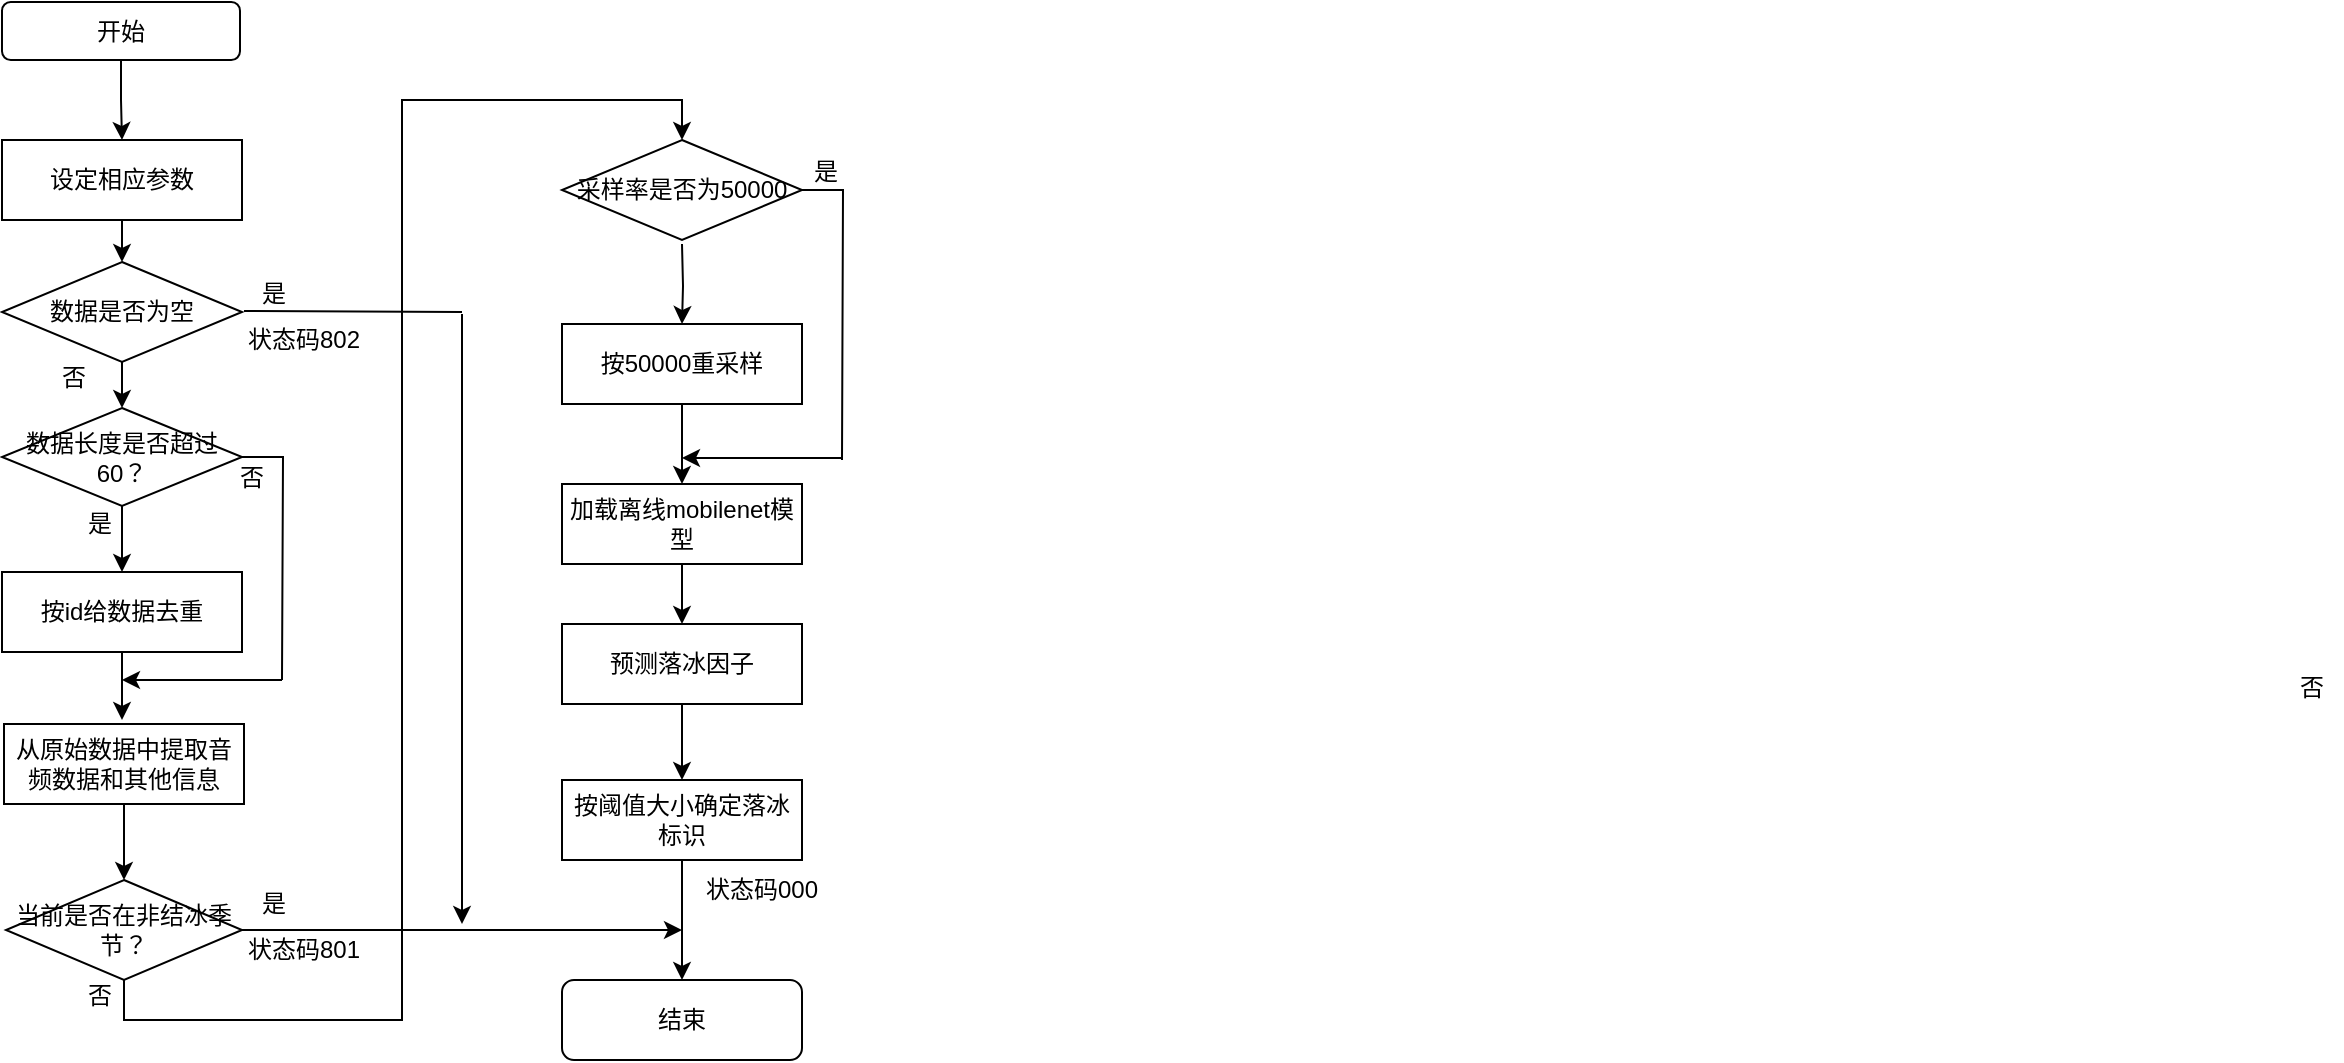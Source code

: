 <mxfile version="16.1.0" type="github">
  <diagram id="C5RBs43oDa-KdzZeNtuy" name="Page-1">
    <mxGraphModel dx="782" dy="436" grid="1" gridSize="10" guides="1" tooltips="1" connect="1" arrows="1" fold="1" page="1" pageScale="1" pageWidth="827" pageHeight="1169" math="0" shadow="0">
      <root>
        <mxCell id="WIyWlLk6GJQsqaUBKTNV-0" />
        <mxCell id="WIyWlLk6GJQsqaUBKTNV-1" parent="WIyWlLk6GJQsqaUBKTNV-0" />
        <mxCell id="IuxV9Vo6-vzBuDA2uz84-7" value="" style="edgeStyle=orthogonalEdgeStyle;rounded=0;orthogonalLoop=1;jettySize=auto;html=1;" parent="WIyWlLk6GJQsqaUBKTNV-1" target="IuxV9Vo6-vzBuDA2uz84-4" edge="1">
          <mxGeometry relative="1" as="geometry">
            <mxPoint x="500" y="132" as="sourcePoint" />
          </mxGeometry>
        </mxCell>
        <mxCell id="IuxV9Vo6-vzBuDA2uz84-8" value="" style="edgeStyle=orthogonalEdgeStyle;rounded=0;orthogonalLoop=1;jettySize=auto;html=1;" parent="WIyWlLk6GJQsqaUBKTNV-1" source="IuxV9Vo6-vzBuDA2uz84-4" target="IuxV9Vo6-vzBuDA2uz84-5" edge="1">
          <mxGeometry relative="1" as="geometry" />
        </mxCell>
        <mxCell id="IuxV9Vo6-vzBuDA2uz84-4" value="按50000重采样" style="rounded=0;whiteSpace=wrap;html=1;" parent="WIyWlLk6GJQsqaUBKTNV-1" vertex="1">
          <mxGeometry x="440" y="172" width="120" height="40" as="geometry" />
        </mxCell>
        <mxCell id="Uw0bYSnCYB20qCT6gUJ0-31" value="" style="edgeStyle=orthogonalEdgeStyle;rounded=0;orthogonalLoop=1;jettySize=auto;html=1;entryX=0.5;entryY=0;entryDx=0;entryDy=0;" edge="1" parent="WIyWlLk6GJQsqaUBKTNV-1" source="IuxV9Vo6-vzBuDA2uz84-5" target="Uw0bYSnCYB20qCT6gUJ0-16">
          <mxGeometry relative="1" as="geometry" />
        </mxCell>
        <mxCell id="IuxV9Vo6-vzBuDA2uz84-5" value="加载离线mobilenet模型" style="rounded=0;whiteSpace=wrap;html=1;" parent="WIyWlLk6GJQsqaUBKTNV-1" vertex="1">
          <mxGeometry x="440" y="252" width="120" height="40" as="geometry" />
        </mxCell>
        <mxCell id="IuxV9Vo6-vzBuDA2uz84-12" value="结束" style="rounded=1;whiteSpace=wrap;html=1;" parent="WIyWlLk6GJQsqaUBKTNV-1" vertex="1">
          <mxGeometry x="440" y="500" width="120" height="40" as="geometry" />
        </mxCell>
        <mxCell id="Uw0bYSnCYB20qCT6gUJ0-25" value="" style="edgeStyle=orthogonalEdgeStyle;rounded=0;orthogonalLoop=1;jettySize=auto;html=1;entryX=0.5;entryY=0;entryDx=0;entryDy=0;" edge="1" parent="WIyWlLk6GJQsqaUBKTNV-1" source="Uw0bYSnCYB20qCT6gUJ0-1" target="Uw0bYSnCYB20qCT6gUJ0-4">
          <mxGeometry relative="1" as="geometry" />
        </mxCell>
        <mxCell id="Uw0bYSnCYB20qCT6gUJ0-1" value="设定相应参数" style="rounded=0;whiteSpace=wrap;html=1;" vertex="1" parent="WIyWlLk6GJQsqaUBKTNV-1">
          <mxGeometry x="160" y="80" width="120" height="40" as="geometry" />
        </mxCell>
        <mxCell id="Uw0bYSnCYB20qCT6gUJ0-29" value="" style="edgeStyle=orthogonalEdgeStyle;rounded=0;orthogonalLoop=1;jettySize=auto;html=1;" edge="1" parent="WIyWlLk6GJQsqaUBKTNV-1" source="Uw0bYSnCYB20qCT6gUJ0-2" target="Uw0bYSnCYB20qCT6gUJ0-9">
          <mxGeometry relative="1" as="geometry" />
        </mxCell>
        <mxCell id="Uw0bYSnCYB20qCT6gUJ0-2" value="从原始数据中提取音频数据和其他信息" style="rounded=0;whiteSpace=wrap;html=1;" vertex="1" parent="WIyWlLk6GJQsqaUBKTNV-1">
          <mxGeometry x="161" y="372" width="120" height="40" as="geometry" />
        </mxCell>
        <mxCell id="Uw0bYSnCYB20qCT6gUJ0-26" value="" style="edgeStyle=orthogonalEdgeStyle;rounded=0;orthogonalLoop=1;jettySize=auto;html=1;entryX=0.5;entryY=0;entryDx=0;entryDy=0;" edge="1" parent="WIyWlLk6GJQsqaUBKTNV-1" source="Uw0bYSnCYB20qCT6gUJ0-4" target="Uw0bYSnCYB20qCT6gUJ0-5">
          <mxGeometry relative="1" as="geometry" />
        </mxCell>
        <mxCell id="Uw0bYSnCYB20qCT6gUJ0-4" value="数据是否为空" style="rhombus;whiteSpace=wrap;html=1;" vertex="1" parent="WIyWlLk6GJQsqaUBKTNV-1">
          <mxGeometry x="160" y="141" width="120" height="50" as="geometry" />
        </mxCell>
        <mxCell id="Uw0bYSnCYB20qCT6gUJ0-27" value="" style="edgeStyle=orthogonalEdgeStyle;rounded=0;orthogonalLoop=1;jettySize=auto;html=1;" edge="1" parent="WIyWlLk6GJQsqaUBKTNV-1" source="Uw0bYSnCYB20qCT6gUJ0-5" target="Uw0bYSnCYB20qCT6gUJ0-6">
          <mxGeometry relative="1" as="geometry" />
        </mxCell>
        <mxCell id="Uw0bYSnCYB20qCT6gUJ0-37" style="edgeStyle=orthogonalEdgeStyle;rounded=0;orthogonalLoop=1;jettySize=auto;html=1;startArrow=none;startFill=0;endArrow=none;endFill=0;" edge="1" parent="WIyWlLk6GJQsqaUBKTNV-1" source="Uw0bYSnCYB20qCT6gUJ0-5">
          <mxGeometry relative="1" as="geometry">
            <mxPoint x="300" y="350" as="targetPoint" />
          </mxGeometry>
        </mxCell>
        <mxCell id="Uw0bYSnCYB20qCT6gUJ0-5" value="数据长度是否超过60？" style="rhombus;whiteSpace=wrap;html=1;" vertex="1" parent="WIyWlLk6GJQsqaUBKTNV-1">
          <mxGeometry x="160" y="214" width="120" height="49" as="geometry" />
        </mxCell>
        <mxCell id="Uw0bYSnCYB20qCT6gUJ0-28" value="" style="edgeStyle=orthogonalEdgeStyle;rounded=0;orthogonalLoop=1;jettySize=auto;html=1;" edge="1" parent="WIyWlLk6GJQsqaUBKTNV-1" source="Uw0bYSnCYB20qCT6gUJ0-6">
          <mxGeometry relative="1" as="geometry">
            <mxPoint x="220" y="370" as="targetPoint" />
          </mxGeometry>
        </mxCell>
        <mxCell id="Uw0bYSnCYB20qCT6gUJ0-6" value="按id给数据去重" style="rounded=0;whiteSpace=wrap;html=1;" vertex="1" parent="WIyWlLk6GJQsqaUBKTNV-1">
          <mxGeometry x="160" y="296" width="120" height="40" as="geometry" />
        </mxCell>
        <mxCell id="Uw0bYSnCYB20qCT6gUJ0-30" style="edgeStyle=orthogonalEdgeStyle;rounded=0;orthogonalLoop=1;jettySize=auto;html=1;entryX=0.5;entryY=0;entryDx=0;entryDy=0;exitX=0.5;exitY=1;exitDx=0;exitDy=0;" edge="1" parent="WIyWlLk6GJQsqaUBKTNV-1" source="Uw0bYSnCYB20qCT6gUJ0-9" target="Uw0bYSnCYB20qCT6gUJ0-15">
          <mxGeometry relative="1" as="geometry" />
        </mxCell>
        <mxCell id="Uw0bYSnCYB20qCT6gUJ0-49" style="edgeStyle=orthogonalEdgeStyle;rounded=0;orthogonalLoop=1;jettySize=auto;html=1;startArrow=none;startFill=0;endArrow=none;endFill=0;strokeColor=default;" edge="1" parent="WIyWlLk6GJQsqaUBKTNV-1">
          <mxGeometry relative="1" as="geometry">
            <mxPoint x="400" y="475" as="targetPoint" />
            <mxPoint x="280" y="475" as="sourcePoint" />
          </mxGeometry>
        </mxCell>
        <mxCell id="Uw0bYSnCYB20qCT6gUJ0-9" value="当前是否在非结冰季节？" style="rhombus;whiteSpace=wrap;html=1;" vertex="1" parent="WIyWlLk6GJQsqaUBKTNV-1">
          <mxGeometry x="162" y="450" width="118" height="50" as="geometry" />
        </mxCell>
        <mxCell id="Uw0bYSnCYB20qCT6gUJ0-24" value="" style="edgeStyle=orthogonalEdgeStyle;rounded=0;orthogonalLoop=1;jettySize=auto;html=1;entryX=0.5;entryY=0;entryDx=0;entryDy=0;" edge="1" parent="WIyWlLk6GJQsqaUBKTNV-1" source="Uw0bYSnCYB20qCT6gUJ0-10" target="Uw0bYSnCYB20qCT6gUJ0-1">
          <mxGeometry relative="1" as="geometry" />
        </mxCell>
        <mxCell id="Uw0bYSnCYB20qCT6gUJ0-10" value="开始" style="rounded=1;whiteSpace=wrap;html=1;" vertex="1" parent="WIyWlLk6GJQsqaUBKTNV-1">
          <mxGeometry x="160" y="11" width="119" height="29" as="geometry" />
        </mxCell>
        <mxCell id="Uw0bYSnCYB20qCT6gUJ0-40" style="edgeStyle=orthogonalEdgeStyle;rounded=0;orthogonalLoop=1;jettySize=auto;html=1;strokeColor=default;startArrow=none;startFill=0;endArrow=none;endFill=0;" edge="1" parent="WIyWlLk6GJQsqaUBKTNV-1" source="Uw0bYSnCYB20qCT6gUJ0-15">
          <mxGeometry relative="1" as="geometry">
            <mxPoint x="580" y="240" as="targetPoint" />
          </mxGeometry>
        </mxCell>
        <mxCell id="Uw0bYSnCYB20qCT6gUJ0-15" value="采样率是否为50000" style="rhombus;whiteSpace=wrap;html=1;" vertex="1" parent="WIyWlLk6GJQsqaUBKTNV-1">
          <mxGeometry x="440" y="80" width="120" height="50" as="geometry" />
        </mxCell>
        <mxCell id="Uw0bYSnCYB20qCT6gUJ0-32" value="" style="edgeStyle=orthogonalEdgeStyle;rounded=0;orthogonalLoop=1;jettySize=auto;html=1;" edge="1" parent="WIyWlLk6GJQsqaUBKTNV-1" source="Uw0bYSnCYB20qCT6gUJ0-16" target="Uw0bYSnCYB20qCT6gUJ0-17">
          <mxGeometry relative="1" as="geometry" />
        </mxCell>
        <mxCell id="Uw0bYSnCYB20qCT6gUJ0-16" value="预测落冰因子" style="rounded=0;whiteSpace=wrap;html=1;" vertex="1" parent="WIyWlLk6GJQsqaUBKTNV-1">
          <mxGeometry x="440" y="322" width="120" height="40" as="geometry" />
        </mxCell>
        <mxCell id="Uw0bYSnCYB20qCT6gUJ0-33" value="" style="edgeStyle=orthogonalEdgeStyle;rounded=0;orthogonalLoop=1;jettySize=auto;html=1;" edge="1" parent="WIyWlLk6GJQsqaUBKTNV-1" source="Uw0bYSnCYB20qCT6gUJ0-17" target="IuxV9Vo6-vzBuDA2uz84-12">
          <mxGeometry relative="1" as="geometry" />
        </mxCell>
        <mxCell id="Uw0bYSnCYB20qCT6gUJ0-17" value="按阈值大小确定落冰标识" style="rounded=0;whiteSpace=wrap;html=1;" vertex="1" parent="WIyWlLk6GJQsqaUBKTNV-1">
          <mxGeometry x="440" y="400" width="120" height="40" as="geometry" />
        </mxCell>
        <mxCell id="Uw0bYSnCYB20qCT6gUJ0-35" value="否" style="text;html=1;strokeColor=none;fillColor=none;align=center;verticalAlign=middle;whiteSpace=wrap;rounded=0;" vertex="1" parent="WIyWlLk6GJQsqaUBKTNV-1">
          <mxGeometry x="181" y="191" width="30" height="16" as="geometry" />
        </mxCell>
        <mxCell id="Uw0bYSnCYB20qCT6gUJ0-36" value="是" style="text;html=1;strokeColor=none;fillColor=none;align=center;verticalAlign=middle;whiteSpace=wrap;rounded=0;" vertex="1" parent="WIyWlLk6GJQsqaUBKTNV-1">
          <mxGeometry x="194" y="264" width="30" height="16" as="geometry" />
        </mxCell>
        <mxCell id="Uw0bYSnCYB20qCT6gUJ0-38" value="否" style="text;html=1;strokeColor=none;fillColor=none;align=center;verticalAlign=middle;whiteSpace=wrap;rounded=0;" vertex="1" parent="WIyWlLk6GJQsqaUBKTNV-1">
          <mxGeometry x="1300" y="346" width="30" height="16" as="geometry" />
        </mxCell>
        <mxCell id="Uw0bYSnCYB20qCT6gUJ0-39" value="是" style="text;html=1;strokeColor=none;fillColor=none;align=center;verticalAlign=middle;whiteSpace=wrap;rounded=0;" vertex="1" parent="WIyWlLk6GJQsqaUBKTNV-1">
          <mxGeometry x="557" y="88" width="30" height="16" as="geometry" />
        </mxCell>
        <mxCell id="Uw0bYSnCYB20qCT6gUJ0-41" value="" style="endArrow=classic;html=1;rounded=0;" edge="1" parent="WIyWlLk6GJQsqaUBKTNV-1">
          <mxGeometry width="50" height="50" relative="1" as="geometry">
            <mxPoint x="580" y="239" as="sourcePoint" />
            <mxPoint x="500" y="239" as="targetPoint" />
          </mxGeometry>
        </mxCell>
        <mxCell id="Uw0bYSnCYB20qCT6gUJ0-42" value="是" style="text;html=1;strokeColor=none;fillColor=none;align=center;verticalAlign=middle;whiteSpace=wrap;rounded=0;" vertex="1" parent="WIyWlLk6GJQsqaUBKTNV-1">
          <mxGeometry x="281" y="149" width="30" height="16" as="geometry" />
        </mxCell>
        <mxCell id="Uw0bYSnCYB20qCT6gUJ0-44" value="" style="endArrow=classic;html=1;rounded=0;strokeColor=default;" edge="1" parent="WIyWlLk6GJQsqaUBKTNV-1">
          <mxGeometry width="50" height="50" relative="1" as="geometry">
            <mxPoint x="400" y="475" as="sourcePoint" />
            <mxPoint x="500" y="475" as="targetPoint" />
          </mxGeometry>
        </mxCell>
        <mxCell id="Uw0bYSnCYB20qCT6gUJ0-45" value="" style="endArrow=classic;html=1;rounded=0;strokeColor=default;" edge="1" parent="WIyWlLk6GJQsqaUBKTNV-1">
          <mxGeometry width="50" height="50" relative="1" as="geometry">
            <mxPoint x="300" y="350" as="sourcePoint" />
            <mxPoint x="220" y="350" as="targetPoint" />
          </mxGeometry>
        </mxCell>
        <mxCell id="Uw0bYSnCYB20qCT6gUJ0-46" value="否" style="text;html=1;strokeColor=none;fillColor=none;align=center;verticalAlign=middle;whiteSpace=wrap;rounded=0;" vertex="1" parent="WIyWlLk6GJQsqaUBKTNV-1">
          <mxGeometry x="270" y="241" width="30" height="16" as="geometry" />
        </mxCell>
        <mxCell id="Uw0bYSnCYB20qCT6gUJ0-47" value="状态码802" style="text;html=1;strokeColor=none;fillColor=none;align=center;verticalAlign=middle;whiteSpace=wrap;rounded=0;" vertex="1" parent="WIyWlLk6GJQsqaUBKTNV-1">
          <mxGeometry x="281" y="165" width="60" height="30" as="geometry" />
        </mxCell>
        <mxCell id="Uw0bYSnCYB20qCT6gUJ0-48" value="状态码801" style="text;html=1;strokeColor=none;fillColor=none;align=center;verticalAlign=middle;whiteSpace=wrap;rounded=0;" vertex="1" parent="WIyWlLk6GJQsqaUBKTNV-1">
          <mxGeometry x="281" y="470" width="60" height="30" as="geometry" />
        </mxCell>
        <mxCell id="Uw0bYSnCYB20qCT6gUJ0-50" value="是" style="text;html=1;strokeColor=none;fillColor=none;align=center;verticalAlign=middle;whiteSpace=wrap;rounded=0;" vertex="1" parent="WIyWlLk6GJQsqaUBKTNV-1">
          <mxGeometry x="281" y="454" width="30" height="16" as="geometry" />
        </mxCell>
        <mxCell id="Uw0bYSnCYB20qCT6gUJ0-51" value="否" style="text;html=1;strokeColor=none;fillColor=none;align=center;verticalAlign=middle;whiteSpace=wrap;rounded=0;" vertex="1" parent="WIyWlLk6GJQsqaUBKTNV-1">
          <mxGeometry x="194" y="500" width="30" height="16" as="geometry" />
        </mxCell>
        <mxCell id="Uw0bYSnCYB20qCT6gUJ0-52" value="状态码000" style="text;html=1;strokeColor=none;fillColor=none;align=center;verticalAlign=middle;whiteSpace=wrap;rounded=0;" vertex="1" parent="WIyWlLk6GJQsqaUBKTNV-1">
          <mxGeometry x="510" y="440" width="60" height="30" as="geometry" />
        </mxCell>
        <mxCell id="Uw0bYSnCYB20qCT6gUJ0-55" value="" style="endArrow=none;html=1;rounded=0;strokeColor=default;endFill=0;" edge="1" parent="WIyWlLk6GJQsqaUBKTNV-1">
          <mxGeometry width="50" height="50" relative="1" as="geometry">
            <mxPoint x="281" y="165.5" as="sourcePoint" />
            <mxPoint x="390" y="166" as="targetPoint" />
          </mxGeometry>
        </mxCell>
        <mxCell id="Uw0bYSnCYB20qCT6gUJ0-56" value="" style="endArrow=classic;html=1;rounded=0;strokeColor=default;" edge="1" parent="WIyWlLk6GJQsqaUBKTNV-1">
          <mxGeometry width="50" height="50" relative="1" as="geometry">
            <mxPoint x="390" y="167" as="sourcePoint" />
            <mxPoint x="390" y="472" as="targetPoint" />
            <Array as="points">
              <mxPoint x="390" y="235" />
            </Array>
          </mxGeometry>
        </mxCell>
      </root>
    </mxGraphModel>
  </diagram>
</mxfile>

